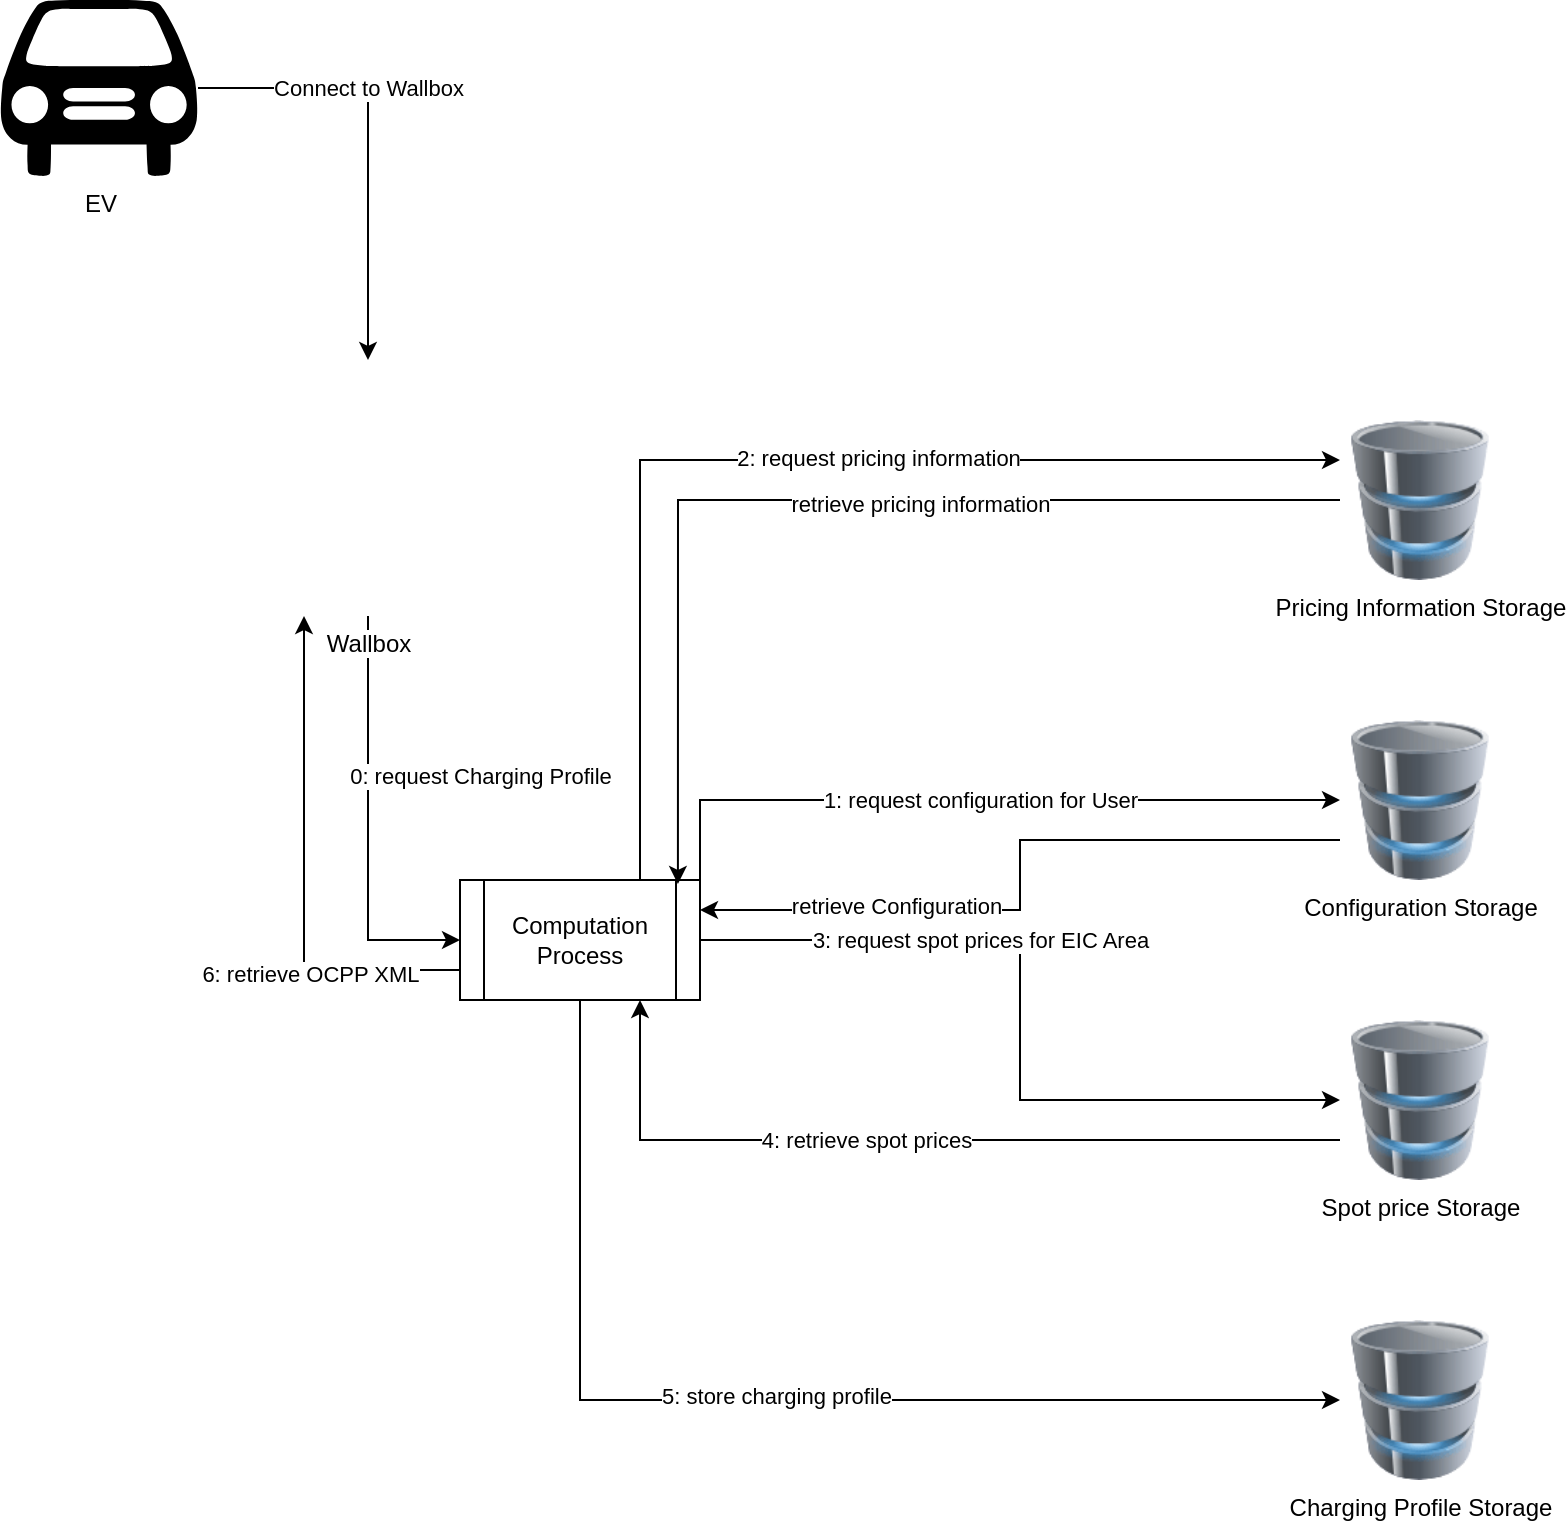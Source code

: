 <mxfile version="27.0.1">
  <diagram name="Seite-1" id="RiWL7UGFOMK9hR6FUCRO">
    <mxGraphModel dx="946" dy="629" grid="1" gridSize="10" guides="1" tooltips="1" connect="1" arrows="1" fold="1" page="1" pageScale="1" pageWidth="827" pageHeight="1169" math="0" shadow="0">
      <root>
        <mxCell id="0" />
        <mxCell id="1" parent="0" />
        <mxCell id="UXKPTOqq_0qHGmjlRGbl-10" style="edgeStyle=orthogonalEdgeStyle;rounded=0;orthogonalLoop=1;jettySize=auto;html=1;entryX=0;entryY=0.5;entryDx=0;entryDy=0;horizontal=1;" edge="1" parent="1" source="UXKPTOqq_0qHGmjlRGbl-3" target="UXKPTOqq_0qHGmjlRGbl-5">
          <mxGeometry relative="1" as="geometry" />
        </mxCell>
        <mxCell id="UXKPTOqq_0qHGmjlRGbl-11" value="0: request Charging Profile" style="edgeLabel;html=1;align=center;verticalAlign=middle;resizable=0;points=[];" vertex="1" connectable="0" parent="UXKPTOqq_0qHGmjlRGbl-10">
          <mxGeometry x="-0.231" y="-1" relative="1" as="geometry">
            <mxPoint x="57" as="offset" />
          </mxGeometry>
        </mxCell>
        <mxCell id="UXKPTOqq_0qHGmjlRGbl-3" value="Wallbox" style="shape=image;html=1;verticalAlign=top;verticalLabelPosition=bottom;labelBackgroundColor=#ffffff;imageAspect=0;aspect=fixed;image=https://cdn3.iconfinder.com/data/icons/energy-and-power-glyph-24-px/24/Filling_station_fuel_station_gas_station_petrol_pump_petrol_station-128.png" vertex="1" parent="1">
          <mxGeometry x="140" y="240" width="128" height="128" as="geometry" />
        </mxCell>
        <mxCell id="UXKPTOqq_0qHGmjlRGbl-12" style="edgeStyle=orthogonalEdgeStyle;rounded=0;orthogonalLoop=1;jettySize=auto;html=1;exitX=1;exitY=0;exitDx=0;exitDy=0;" edge="1" parent="1" source="UXKPTOqq_0qHGmjlRGbl-5" target="UXKPTOqq_0qHGmjlRGbl-7">
          <mxGeometry relative="1" as="geometry" />
        </mxCell>
        <mxCell id="UXKPTOqq_0qHGmjlRGbl-13" value="1: request configuration for User" style="edgeLabel;html=1;align=center;verticalAlign=middle;resizable=0;points=[];" vertex="1" connectable="0" parent="UXKPTOqq_0qHGmjlRGbl-12">
          <mxGeometry x="-0.544" y="-1" relative="1" as="geometry">
            <mxPoint x="98" y="-1" as="offset" />
          </mxGeometry>
        </mxCell>
        <mxCell id="UXKPTOqq_0qHGmjlRGbl-16" style="edgeStyle=orthogonalEdgeStyle;rounded=0;orthogonalLoop=1;jettySize=auto;html=1;exitX=0.75;exitY=0;exitDx=0;exitDy=0;entryX=0;entryY=0.25;entryDx=0;entryDy=0;" edge="1" parent="1" source="UXKPTOqq_0qHGmjlRGbl-5" target="UXKPTOqq_0qHGmjlRGbl-6">
          <mxGeometry relative="1" as="geometry" />
        </mxCell>
        <mxCell id="UXKPTOqq_0qHGmjlRGbl-17" value="2: request pricing information" style="edgeLabel;html=1;align=center;verticalAlign=middle;resizable=0;points=[];" vertex="1" connectable="0" parent="UXKPTOqq_0qHGmjlRGbl-16">
          <mxGeometry x="0.175" y="1" relative="1" as="geometry">
            <mxPoint as="offset" />
          </mxGeometry>
        </mxCell>
        <mxCell id="UXKPTOqq_0qHGmjlRGbl-20" style="edgeStyle=orthogonalEdgeStyle;rounded=0;orthogonalLoop=1;jettySize=auto;html=1;exitX=1;exitY=0.5;exitDx=0;exitDy=0;entryX=0;entryY=0.5;entryDx=0;entryDy=0;" edge="1" parent="1" source="UXKPTOqq_0qHGmjlRGbl-5" target="UXKPTOqq_0qHGmjlRGbl-8">
          <mxGeometry relative="1" as="geometry" />
        </mxCell>
        <mxCell id="UXKPTOqq_0qHGmjlRGbl-21" value="3: request spot prices for EIC Area" style="edgeLabel;html=1;align=center;verticalAlign=middle;resizable=0;points=[];" vertex="1" connectable="0" parent="UXKPTOqq_0qHGmjlRGbl-20">
          <mxGeometry x="-0.51" y="3" relative="1" as="geometry">
            <mxPoint x="42" y="3" as="offset" />
          </mxGeometry>
        </mxCell>
        <mxCell id="UXKPTOqq_0qHGmjlRGbl-27" style="edgeStyle=orthogonalEdgeStyle;rounded=0;orthogonalLoop=1;jettySize=auto;html=1;exitX=0.5;exitY=1;exitDx=0;exitDy=0;entryX=0;entryY=0.5;entryDx=0;entryDy=0;" edge="1" parent="1" source="UXKPTOqq_0qHGmjlRGbl-5" target="UXKPTOqq_0qHGmjlRGbl-9">
          <mxGeometry relative="1" as="geometry" />
        </mxCell>
        <mxCell id="UXKPTOqq_0qHGmjlRGbl-28" value="5: store charging profile" style="edgeLabel;html=1;align=center;verticalAlign=middle;resizable=0;points=[];" vertex="1" connectable="0" parent="UXKPTOqq_0qHGmjlRGbl-27">
          <mxGeometry x="0.028" y="2" relative="1" as="geometry">
            <mxPoint as="offset" />
          </mxGeometry>
        </mxCell>
        <mxCell id="UXKPTOqq_0qHGmjlRGbl-29" style="edgeStyle=orthogonalEdgeStyle;rounded=0;orthogonalLoop=1;jettySize=auto;html=1;exitX=0;exitY=0.75;exitDx=0;exitDy=0;entryX=0.25;entryY=1;entryDx=0;entryDy=0;" edge="1" parent="1" source="UXKPTOqq_0qHGmjlRGbl-5" target="UXKPTOqq_0qHGmjlRGbl-3">
          <mxGeometry relative="1" as="geometry" />
        </mxCell>
        <mxCell id="UXKPTOqq_0qHGmjlRGbl-30" value="6: retrieve OCPP XML" style="edgeLabel;html=1;align=center;verticalAlign=middle;resizable=0;points=[];" vertex="1" connectable="0" parent="UXKPTOqq_0qHGmjlRGbl-29">
          <mxGeometry x="-0.412" y="2" relative="1" as="geometry">
            <mxPoint as="offset" />
          </mxGeometry>
        </mxCell>
        <mxCell id="UXKPTOqq_0qHGmjlRGbl-5" value="Computation Process" style="shape=process;whiteSpace=wrap;html=1;backgroundOutline=1;" vertex="1" parent="1">
          <mxGeometry x="250" y="500" width="120" height="60" as="geometry" />
        </mxCell>
        <mxCell id="UXKPTOqq_0qHGmjlRGbl-6" value="Pricing Information Storage" style="image;html=1;image=img/lib/clip_art/computers/Database_128x128.png" vertex="1" parent="1">
          <mxGeometry x="690" y="270" width="80" height="80" as="geometry" />
        </mxCell>
        <mxCell id="UXKPTOqq_0qHGmjlRGbl-14" style="edgeStyle=orthogonalEdgeStyle;rounded=0;orthogonalLoop=1;jettySize=auto;html=1;exitX=0;exitY=0.75;exitDx=0;exitDy=0;entryX=1;entryY=0.25;entryDx=0;entryDy=0;" edge="1" parent="1" source="UXKPTOqq_0qHGmjlRGbl-7" target="UXKPTOqq_0qHGmjlRGbl-5">
          <mxGeometry relative="1" as="geometry" />
        </mxCell>
        <mxCell id="UXKPTOqq_0qHGmjlRGbl-15" value="retrieve Configuration" style="edgeLabel;html=1;align=center;verticalAlign=middle;resizable=0;points=[];" vertex="1" connectable="0" parent="UXKPTOqq_0qHGmjlRGbl-14">
          <mxGeometry x="0.448" y="-2" relative="1" as="geometry">
            <mxPoint as="offset" />
          </mxGeometry>
        </mxCell>
        <mxCell id="UXKPTOqq_0qHGmjlRGbl-7" value="Configuration Storage" style="image;html=1;image=img/lib/clip_art/computers/Database_128x128.png" vertex="1" parent="1">
          <mxGeometry x="690" y="420" width="80" height="80" as="geometry" />
        </mxCell>
        <mxCell id="UXKPTOqq_0qHGmjlRGbl-22" style="edgeStyle=orthogonalEdgeStyle;rounded=0;orthogonalLoop=1;jettySize=auto;html=1;exitX=0;exitY=0.75;exitDx=0;exitDy=0;entryX=0.75;entryY=1;entryDx=0;entryDy=0;" edge="1" parent="1" source="UXKPTOqq_0qHGmjlRGbl-8" target="UXKPTOqq_0qHGmjlRGbl-5">
          <mxGeometry relative="1" as="geometry" />
        </mxCell>
        <mxCell id="UXKPTOqq_0qHGmjlRGbl-23" value="4: retrieve spot prices" style="edgeLabel;html=1;align=center;verticalAlign=middle;resizable=0;points=[];" vertex="1" connectable="0" parent="UXKPTOqq_0qHGmjlRGbl-22">
          <mxGeometry x="0.129" relative="1" as="geometry">
            <mxPoint as="offset" />
          </mxGeometry>
        </mxCell>
        <mxCell id="UXKPTOqq_0qHGmjlRGbl-8" value="Spot price Storage" style="image;html=1;image=img/lib/clip_art/computers/Database_128x128.png" vertex="1" parent="1">
          <mxGeometry x="690" y="570" width="80" height="80" as="geometry" />
        </mxCell>
        <mxCell id="UXKPTOqq_0qHGmjlRGbl-9" value="Charging Profile Storage" style="image;html=1;image=img/lib/clip_art/computers/Database_128x128.png" vertex="1" parent="1">
          <mxGeometry x="690" y="720" width="80" height="80" as="geometry" />
        </mxCell>
        <mxCell id="UXKPTOqq_0qHGmjlRGbl-18" style="edgeStyle=orthogonalEdgeStyle;rounded=0;orthogonalLoop=1;jettySize=auto;html=1;entryX=0.908;entryY=0.033;entryDx=0;entryDy=0;entryPerimeter=0;" edge="1" parent="1" source="UXKPTOqq_0qHGmjlRGbl-6" target="UXKPTOqq_0qHGmjlRGbl-5">
          <mxGeometry relative="1" as="geometry" />
        </mxCell>
        <mxCell id="UXKPTOqq_0qHGmjlRGbl-19" value="retrieve pricing information" style="edgeLabel;html=1;align=center;verticalAlign=middle;resizable=0;points=[];" vertex="1" connectable="0" parent="UXKPTOqq_0qHGmjlRGbl-18">
          <mxGeometry x="-0.197" y="2" relative="1" as="geometry">
            <mxPoint as="offset" />
          </mxGeometry>
        </mxCell>
        <mxCell id="UXKPTOqq_0qHGmjlRGbl-32" style="edgeStyle=orthogonalEdgeStyle;rounded=0;orthogonalLoop=1;jettySize=auto;html=1;entryX=0.5;entryY=0;entryDx=0;entryDy=0;" edge="1" parent="1" source="UXKPTOqq_0qHGmjlRGbl-31" target="UXKPTOqq_0qHGmjlRGbl-3">
          <mxGeometry relative="1" as="geometry" />
        </mxCell>
        <mxCell id="UXKPTOqq_0qHGmjlRGbl-33" value="Connect to Wallbox" style="edgeLabel;html=1;align=center;verticalAlign=middle;resizable=0;points=[];" vertex="1" connectable="0" parent="UXKPTOqq_0qHGmjlRGbl-32">
          <mxGeometry x="0.093" y="2" relative="1" as="geometry">
            <mxPoint x="-2" y="-36" as="offset" />
          </mxGeometry>
        </mxCell>
        <mxCell id="UXKPTOqq_0qHGmjlRGbl-31" value="EV&lt;div&gt;&lt;br&gt;&lt;/div&gt;" style="shape=mxgraph.signs.transportation.car_1;html=1;pointerEvents=1;fillColor=#000000;strokeColor=none;verticalLabelPosition=bottom;verticalAlign=top;align=center;" vertex="1" parent="1">
          <mxGeometry x="20" y="60" width="99" height="88" as="geometry" />
        </mxCell>
      </root>
    </mxGraphModel>
  </diagram>
</mxfile>
